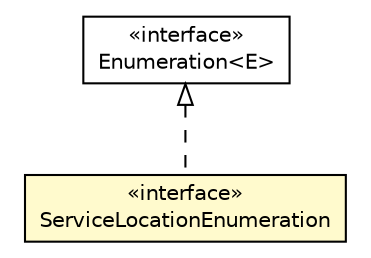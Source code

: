 #!/usr/local/bin/dot
#
# Class diagram 
# Generated by UMLGraph version R5_6-24-gf6e263 (http://www.umlgraph.org/)
#

digraph G {
	edge [fontname="Helvetica",fontsize=10,labelfontname="Helvetica",labelfontsize=10];
	node [fontname="Helvetica",fontsize=10,shape=plaintext];
	nodesep=0.25;
	ranksep=0.5;
	// ch.ethz.iks.slp.ServiceLocationEnumeration
	c7402201 [label=<<table title="ch.ethz.iks.slp.ServiceLocationEnumeration" border="0" cellborder="1" cellspacing="0" cellpadding="2" port="p" bgcolor="lemonChiffon" href="./ServiceLocationEnumeration.html">
		<tr><td><table border="0" cellspacing="0" cellpadding="1">
<tr><td align="center" balign="center"> &#171;interface&#187; </td></tr>
<tr><td align="center" balign="center"> ServiceLocationEnumeration </td></tr>
		</table></td></tr>
		</table>>, URL="./ServiceLocationEnumeration.html", fontname="Helvetica", fontcolor="black", fontsize=10.0];
	//ch.ethz.iks.slp.ServiceLocationEnumeration implements java.util.Enumeration<E>
	c7403827:p -> c7402201:p [dir=back,arrowtail=empty,style=dashed];
	// java.util.Enumeration<E>
	c7403827 [label=<<table title="java.util.Enumeration" border="0" cellborder="1" cellspacing="0" cellpadding="2" port="p" href="http://java.sun.com/j2se/1.4.2/docs/api/java/util/Enumeration.html">
		<tr><td><table border="0" cellspacing="0" cellpadding="1">
<tr><td align="center" balign="center"> &#171;interface&#187; </td></tr>
<tr><td align="center" balign="center"> Enumeration&lt;E&gt; </td></tr>
		</table></td></tr>
		</table>>, URL="http://java.sun.com/j2se/1.4.2/docs/api/java/util/Enumeration.html", fontname="Helvetica", fontcolor="black", fontsize=10.0];
}

